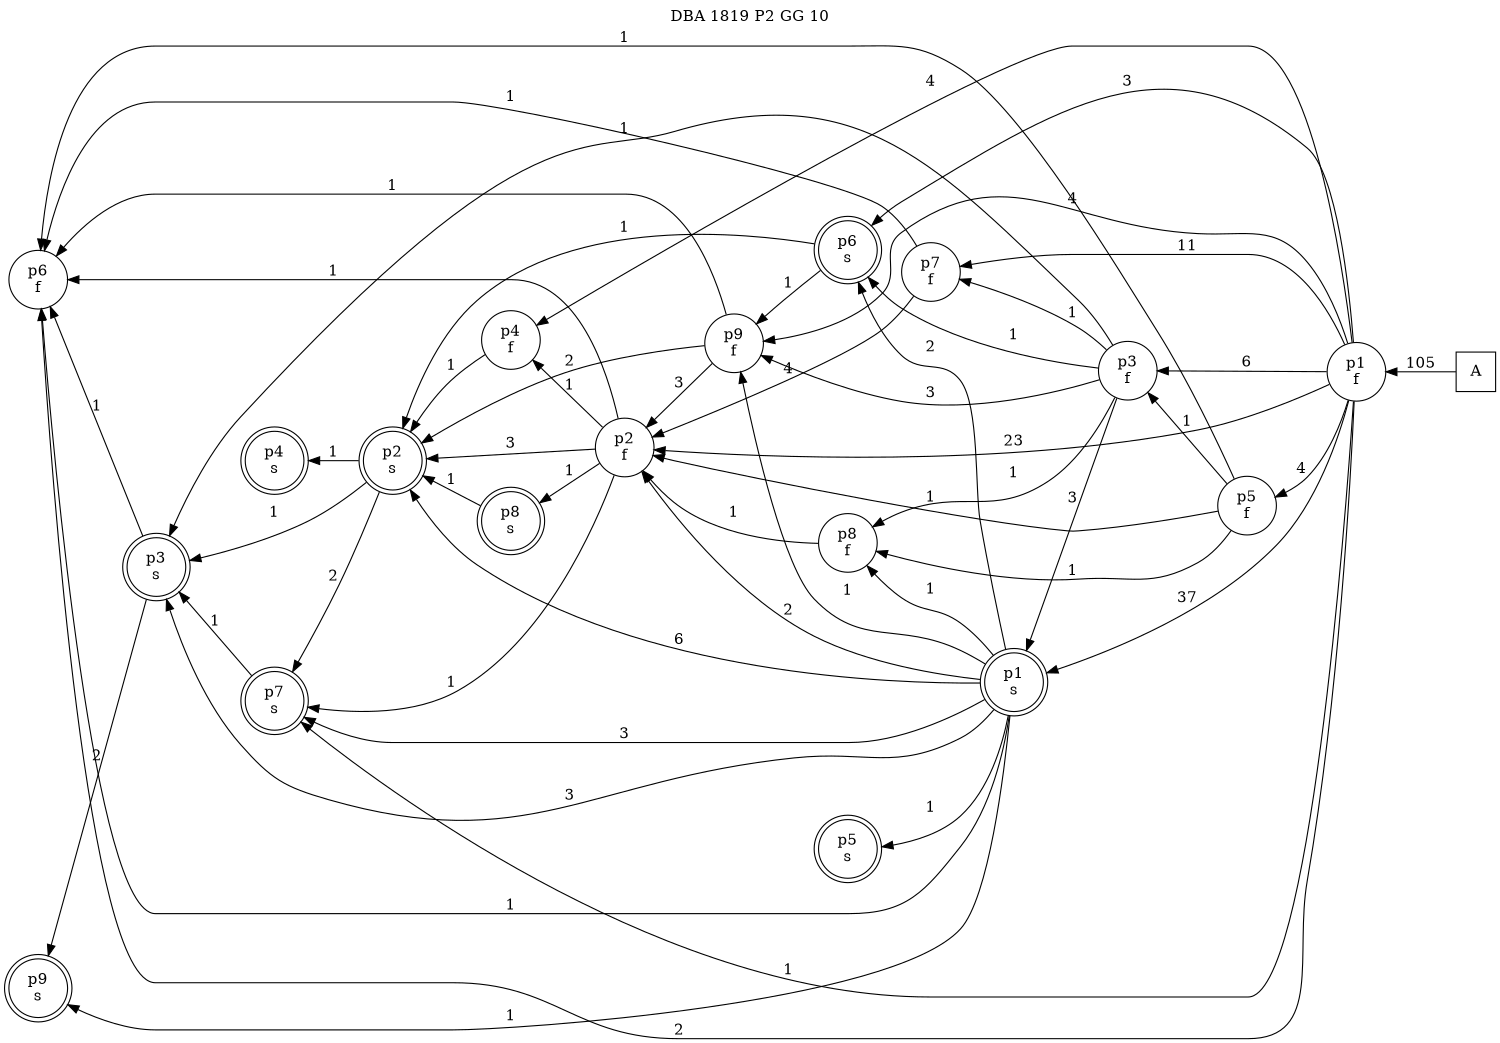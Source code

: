 digraph DBA_1819_P2_GG_10_GOOD {
labelloc="tl"
label= " DBA 1819 P2 GG 10 "
rankdir="RL";
graph [ size=" 10 , 10 !"]

"A" [shape="square" label="A"]
"p1_f" [shape="circle" label="p1
f"]
"p2_f" [shape="circle" label="p2
f"]
"p7_f" [shape="circle" label="p7
f"]
"p5_f" [shape="circle" label="p5
f"]
"p6_f" [shape="circle" label="p6
f"]
"p9_f" [shape="circle" label="p9
f"]
"p3_f" [shape="circle" label="p3
f"]
"p4_f" [shape="circle" label="p4
f"]
"p8_f" [shape="circle" label="p8
f"]
"p2_s" [shape="doublecircle" label="p2
s"]
"p1_s" [shape="doublecircle" label="p1
s"]
"p3_s" [shape="doublecircle" label="p3
s"]
"p4_s" [shape="doublecircle" label="p4
s"]
"p6_s" [shape="doublecircle" label="p6
s"]
"p8_s" [shape="doublecircle" label="p8
s"]
"p7_s" [shape="doublecircle" label="p7
s"]
"p9_s" [shape="doublecircle" label="p9
s"]
"p5_s" [shape="doublecircle" label="p5
s"]
"A" -> "p1_f" [ label=105]
"p1_f" -> "p2_f" [ label=23]
"p1_f" -> "p7_f" [ label=11]
"p1_f" -> "p5_f" [ label=4]
"p1_f" -> "p6_f" [ label=2]
"p1_f" -> "p9_f" [ label=4]
"p1_f" -> "p3_f" [ label=6]
"p1_f" -> "p4_f" [ label=4]
"p1_f" -> "p1_s" [ label=37]
"p1_f" -> "p6_s" [ label=3]
"p1_f" -> "p7_s" [ label=1]
"p2_f" -> "p6_f" [ label=1]
"p2_f" -> "p4_f" [ label=1]
"p2_f" -> "p2_s" [ label=3]
"p2_f" -> "p8_s" [ label=1]
"p2_f" -> "p7_s" [ label=1]
"p7_f" -> "p2_f" [ label=4]
"p7_f" -> "p6_f" [ label=1]
"p5_f" -> "p2_f" [ label=1]
"p5_f" -> "p6_f" [ label=1]
"p5_f" -> "p3_f" [ label=1]
"p5_f" -> "p8_f" [ label=1]
"p9_f" -> "p2_f" [ label=3]
"p9_f" -> "p6_f" [ label=1]
"p9_f" -> "p2_s" [ label=2]
"p3_f" -> "p7_f" [ label=1]
"p3_f" -> "p9_f" [ label=3]
"p3_f" -> "p8_f" [ label=1]
"p3_f" -> "p1_s" [ label=3]
"p3_f" -> "p3_s" [ label=1]
"p3_f" -> "p6_s" [ label=1]
"p4_f" -> "p2_s" [ label=1]
"p8_f" -> "p2_f" [ label=1]
"p2_s" -> "p3_s" [ label=1]
"p2_s" -> "p4_s" [ label=1]
"p2_s" -> "p7_s" [ label=2]
"p1_s" -> "p2_f" [ label=2]
"p1_s" -> "p6_f" [ label=1]
"p1_s" -> "p9_f" [ label=1]
"p1_s" -> "p8_f" [ label=1]
"p1_s" -> "p2_s" [ label=6]
"p1_s" -> "p3_s" [ label=3]
"p1_s" -> "p6_s" [ label=2]
"p1_s" -> "p7_s" [ label=3]
"p1_s" -> "p9_s" [ label=1]
"p1_s" -> "p5_s" [ label=1]
"p3_s" -> "p6_f" [ label=1]
"p3_s" -> "p9_s" [ label=2]
"p6_s" -> "p9_f" [ label=1]
"p6_s" -> "p2_s" [ label=1]
"p8_s" -> "p2_s" [ label=1]
"p7_s" -> "p3_s" [ label=1]
}
